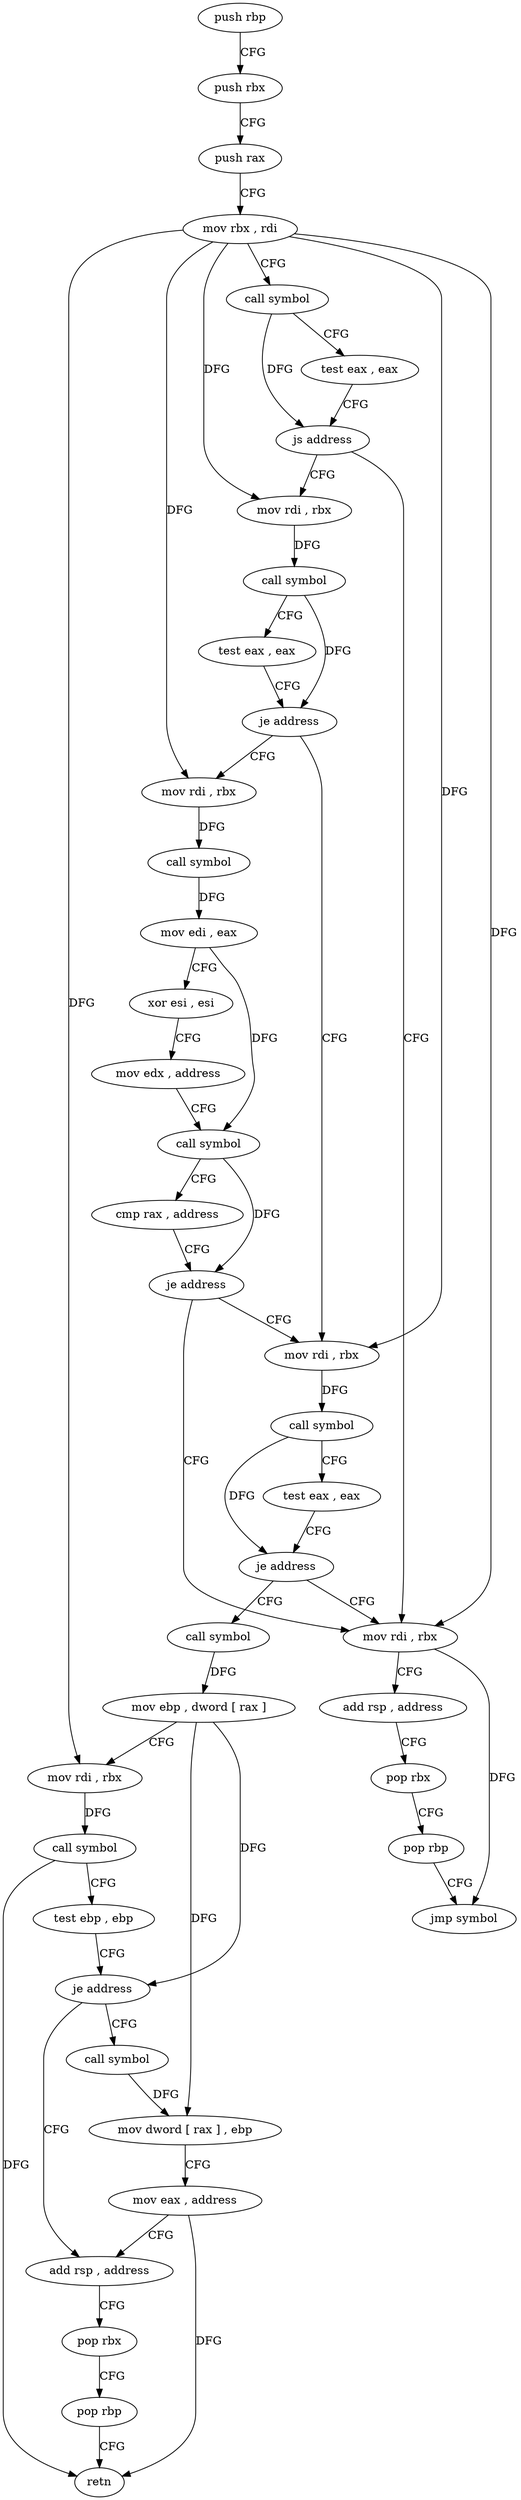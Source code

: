 digraph "func" {
"4217056" [label = "push rbp" ]
"4217057" [label = "push rbx" ]
"4217058" [label = "push rax" ]
"4217059" [label = "mov rbx , rdi" ]
"4217062" [label = "call symbol" ]
"4217067" [label = "test eax , eax" ]
"4217069" [label = "js address" ]
"4217161" [label = "mov rdi , rbx" ]
"4217071" [label = "mov rdi , rbx" ]
"4217164" [label = "add rsp , address" ]
"4217168" [label = "pop rbx" ]
"4217169" [label = "pop rbp" ]
"4217170" [label = "jmp symbol" ]
"4217074" [label = "call symbol" ]
"4217079" [label = "test eax , eax" ]
"4217081" [label = "je address" ]
"4217111" [label = "mov rdi , rbx" ]
"4217083" [label = "mov rdi , rbx" ]
"4217114" [label = "call symbol" ]
"4217119" [label = "test eax , eax" ]
"4217121" [label = "je address" ]
"4217123" [label = "call symbol" ]
"4217086" [label = "call symbol" ]
"4217091" [label = "mov edi , eax" ]
"4217093" [label = "xor esi , esi" ]
"4217095" [label = "mov edx , address" ]
"4217100" [label = "call symbol" ]
"4217105" [label = "cmp rax , address" ]
"4217109" [label = "je address" ]
"4217128" [label = "mov ebp , dword [ rax ]" ]
"4217130" [label = "mov rdi , rbx" ]
"4217133" [label = "call symbol" ]
"4217138" [label = "test ebp , ebp" ]
"4217140" [label = "je address" ]
"4217154" [label = "add rsp , address" ]
"4217142" [label = "call symbol" ]
"4217158" [label = "pop rbx" ]
"4217159" [label = "pop rbp" ]
"4217160" [label = "retn" ]
"4217147" [label = "mov dword [ rax ] , ebp" ]
"4217149" [label = "mov eax , address" ]
"4217056" -> "4217057" [ label = "CFG" ]
"4217057" -> "4217058" [ label = "CFG" ]
"4217058" -> "4217059" [ label = "CFG" ]
"4217059" -> "4217062" [ label = "CFG" ]
"4217059" -> "4217161" [ label = "DFG" ]
"4217059" -> "4217071" [ label = "DFG" ]
"4217059" -> "4217111" [ label = "DFG" ]
"4217059" -> "4217083" [ label = "DFG" ]
"4217059" -> "4217130" [ label = "DFG" ]
"4217062" -> "4217067" [ label = "CFG" ]
"4217062" -> "4217069" [ label = "DFG" ]
"4217067" -> "4217069" [ label = "CFG" ]
"4217069" -> "4217161" [ label = "CFG" ]
"4217069" -> "4217071" [ label = "CFG" ]
"4217161" -> "4217164" [ label = "CFG" ]
"4217161" -> "4217170" [ label = "DFG" ]
"4217071" -> "4217074" [ label = "DFG" ]
"4217164" -> "4217168" [ label = "CFG" ]
"4217168" -> "4217169" [ label = "CFG" ]
"4217169" -> "4217170" [ label = "CFG" ]
"4217074" -> "4217079" [ label = "CFG" ]
"4217074" -> "4217081" [ label = "DFG" ]
"4217079" -> "4217081" [ label = "CFG" ]
"4217081" -> "4217111" [ label = "CFG" ]
"4217081" -> "4217083" [ label = "CFG" ]
"4217111" -> "4217114" [ label = "DFG" ]
"4217083" -> "4217086" [ label = "DFG" ]
"4217114" -> "4217119" [ label = "CFG" ]
"4217114" -> "4217121" [ label = "DFG" ]
"4217119" -> "4217121" [ label = "CFG" ]
"4217121" -> "4217161" [ label = "CFG" ]
"4217121" -> "4217123" [ label = "CFG" ]
"4217123" -> "4217128" [ label = "DFG" ]
"4217086" -> "4217091" [ label = "DFG" ]
"4217091" -> "4217093" [ label = "CFG" ]
"4217091" -> "4217100" [ label = "DFG" ]
"4217093" -> "4217095" [ label = "CFG" ]
"4217095" -> "4217100" [ label = "CFG" ]
"4217100" -> "4217105" [ label = "CFG" ]
"4217100" -> "4217109" [ label = "DFG" ]
"4217105" -> "4217109" [ label = "CFG" ]
"4217109" -> "4217161" [ label = "CFG" ]
"4217109" -> "4217111" [ label = "CFG" ]
"4217128" -> "4217130" [ label = "CFG" ]
"4217128" -> "4217140" [ label = "DFG" ]
"4217128" -> "4217147" [ label = "DFG" ]
"4217130" -> "4217133" [ label = "DFG" ]
"4217133" -> "4217138" [ label = "CFG" ]
"4217133" -> "4217160" [ label = "DFG" ]
"4217138" -> "4217140" [ label = "CFG" ]
"4217140" -> "4217154" [ label = "CFG" ]
"4217140" -> "4217142" [ label = "CFG" ]
"4217154" -> "4217158" [ label = "CFG" ]
"4217142" -> "4217147" [ label = "DFG" ]
"4217158" -> "4217159" [ label = "CFG" ]
"4217159" -> "4217160" [ label = "CFG" ]
"4217147" -> "4217149" [ label = "CFG" ]
"4217149" -> "4217154" [ label = "CFG" ]
"4217149" -> "4217160" [ label = "DFG" ]
}
